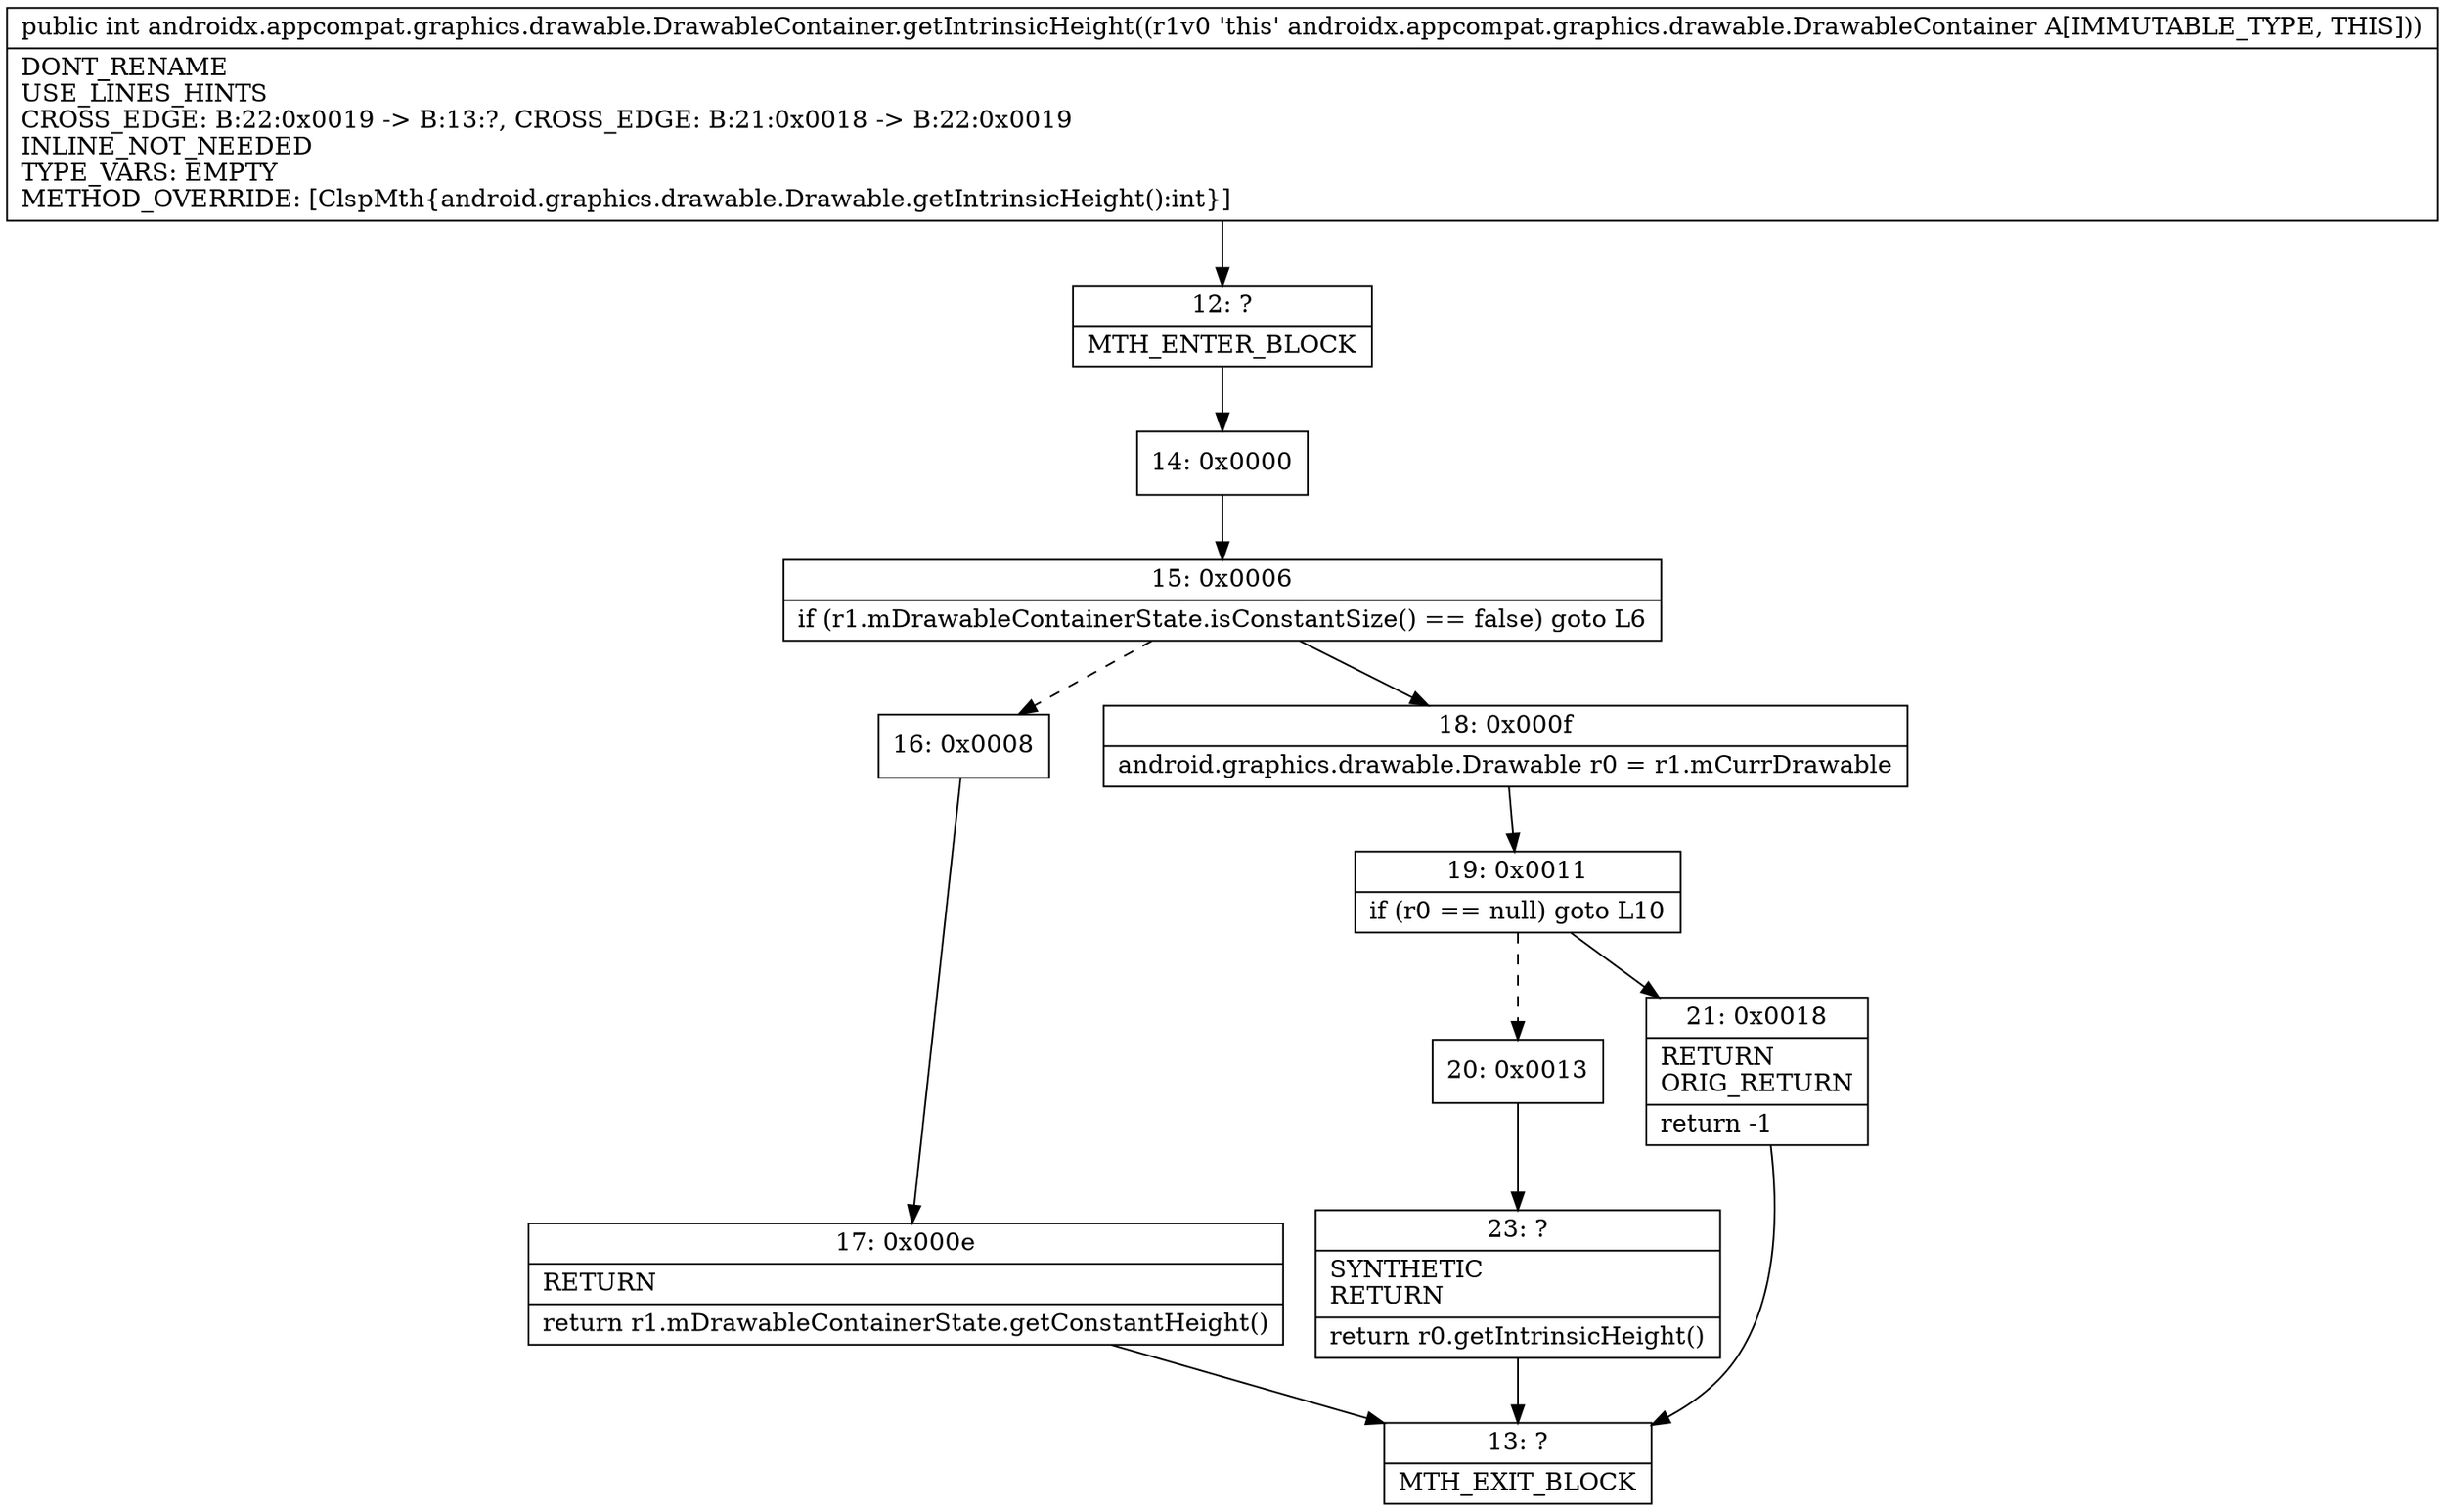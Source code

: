 digraph "CFG forandroidx.appcompat.graphics.drawable.DrawableContainer.getIntrinsicHeight()I" {
Node_12 [shape=record,label="{12\:\ ?|MTH_ENTER_BLOCK\l}"];
Node_14 [shape=record,label="{14\:\ 0x0000}"];
Node_15 [shape=record,label="{15\:\ 0x0006|if (r1.mDrawableContainerState.isConstantSize() == false) goto L6\l}"];
Node_16 [shape=record,label="{16\:\ 0x0008}"];
Node_17 [shape=record,label="{17\:\ 0x000e|RETURN\l|return r1.mDrawableContainerState.getConstantHeight()\l}"];
Node_13 [shape=record,label="{13\:\ ?|MTH_EXIT_BLOCK\l}"];
Node_18 [shape=record,label="{18\:\ 0x000f|android.graphics.drawable.Drawable r0 = r1.mCurrDrawable\l}"];
Node_19 [shape=record,label="{19\:\ 0x0011|if (r0 == null) goto L10\l}"];
Node_20 [shape=record,label="{20\:\ 0x0013}"];
Node_23 [shape=record,label="{23\:\ ?|SYNTHETIC\lRETURN\l|return r0.getIntrinsicHeight()\l}"];
Node_21 [shape=record,label="{21\:\ 0x0018|RETURN\lORIG_RETURN\l|return \-1\l}"];
MethodNode[shape=record,label="{public int androidx.appcompat.graphics.drawable.DrawableContainer.getIntrinsicHeight((r1v0 'this' androidx.appcompat.graphics.drawable.DrawableContainer A[IMMUTABLE_TYPE, THIS]))  | DONT_RENAME\lUSE_LINES_HINTS\lCROSS_EDGE: B:22:0x0019 \-\> B:13:?, CROSS_EDGE: B:21:0x0018 \-\> B:22:0x0019\lINLINE_NOT_NEEDED\lTYPE_VARS: EMPTY\lMETHOD_OVERRIDE: [ClspMth\{android.graphics.drawable.Drawable.getIntrinsicHeight():int\}]\l}"];
MethodNode -> Node_12;Node_12 -> Node_14;
Node_14 -> Node_15;
Node_15 -> Node_16[style=dashed];
Node_15 -> Node_18;
Node_16 -> Node_17;
Node_17 -> Node_13;
Node_18 -> Node_19;
Node_19 -> Node_20[style=dashed];
Node_19 -> Node_21;
Node_20 -> Node_23;
Node_23 -> Node_13;
Node_21 -> Node_13;
}

